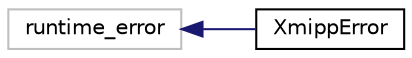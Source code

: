 digraph "Graphical Class Hierarchy"
{
  edge [fontname="Helvetica",fontsize="10",labelfontname="Helvetica",labelfontsize="10"];
  node [fontname="Helvetica",fontsize="10",shape=record];
  rankdir="LR";
  Node510 [label="runtime_error",height=0.2,width=0.4,color="grey75", fillcolor="white", style="filled"];
  Node510 -> Node0 [dir="back",color="midnightblue",fontsize="10",style="solid",fontname="Helvetica"];
  Node0 [label="XmippError",height=0.2,width=0.4,color="black", fillcolor="white", style="filled",URL="$classXmippError.html"];
}
